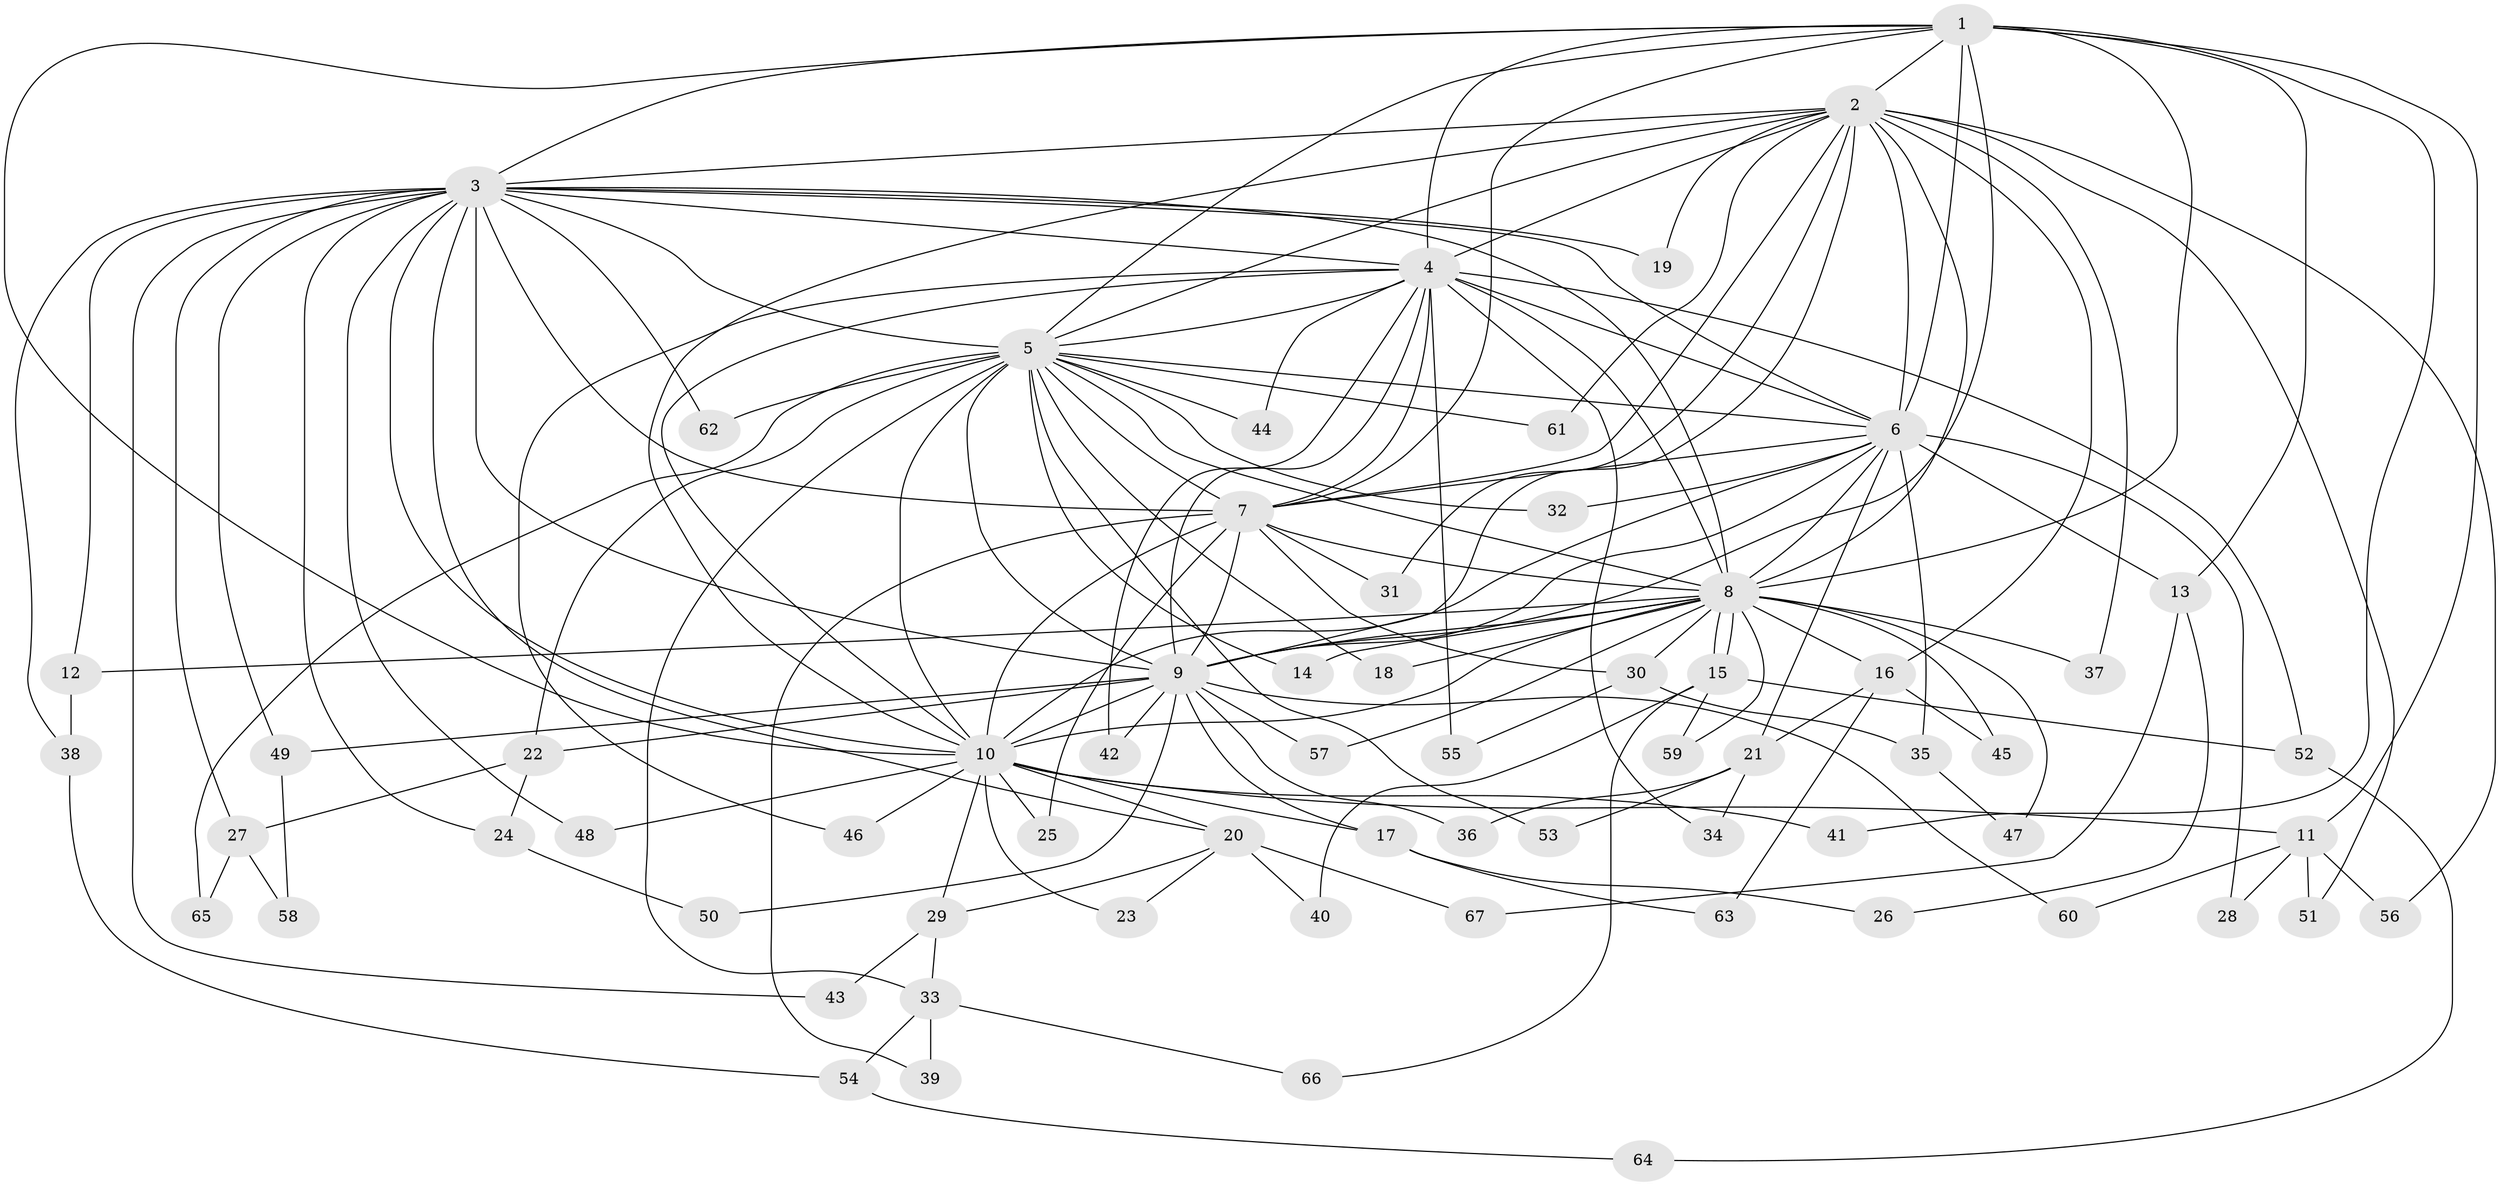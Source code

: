// coarse degree distribution, {8: 0.037037037037037035, 10: 0.07407407407407407, 13: 0.1111111111111111, 14: 0.037037037037037035, 7: 0.037037037037037035, 9: 0.037037037037037035, 5: 0.1111111111111111, 4: 0.07407407407407407, 3: 0.14814814814814814, 6: 0.037037037037037035, 2: 0.2962962962962963}
// Generated by graph-tools (version 1.1) at 2025/49/03/04/25 22:49:57]
// undirected, 67 vertices, 159 edges
graph export_dot {
  node [color=gray90,style=filled];
  1;
  2;
  3;
  4;
  5;
  6;
  7;
  8;
  9;
  10;
  11;
  12;
  13;
  14;
  15;
  16;
  17;
  18;
  19;
  20;
  21;
  22;
  23;
  24;
  25;
  26;
  27;
  28;
  29;
  30;
  31;
  32;
  33;
  34;
  35;
  36;
  37;
  38;
  39;
  40;
  41;
  42;
  43;
  44;
  45;
  46;
  47;
  48;
  49;
  50;
  51;
  52;
  53;
  54;
  55;
  56;
  57;
  58;
  59;
  60;
  61;
  62;
  63;
  64;
  65;
  66;
  67;
  1 -- 2;
  1 -- 3;
  1 -- 4;
  1 -- 5;
  1 -- 6;
  1 -- 7;
  1 -- 8;
  1 -- 9;
  1 -- 10;
  1 -- 11;
  1 -- 13;
  1 -- 41;
  2 -- 3;
  2 -- 4;
  2 -- 5;
  2 -- 6;
  2 -- 7;
  2 -- 8;
  2 -- 9;
  2 -- 10;
  2 -- 16;
  2 -- 19;
  2 -- 31;
  2 -- 37;
  2 -- 51;
  2 -- 56;
  2 -- 61;
  3 -- 4;
  3 -- 5;
  3 -- 6;
  3 -- 7;
  3 -- 8;
  3 -- 9;
  3 -- 10;
  3 -- 12;
  3 -- 19;
  3 -- 20;
  3 -- 24;
  3 -- 27;
  3 -- 38;
  3 -- 43;
  3 -- 48;
  3 -- 49;
  3 -- 62;
  4 -- 5;
  4 -- 6;
  4 -- 7;
  4 -- 8;
  4 -- 9;
  4 -- 10;
  4 -- 34;
  4 -- 42;
  4 -- 44;
  4 -- 46;
  4 -- 52;
  4 -- 55;
  5 -- 6;
  5 -- 7;
  5 -- 8;
  5 -- 9;
  5 -- 10;
  5 -- 14;
  5 -- 18;
  5 -- 22;
  5 -- 32;
  5 -- 33;
  5 -- 44;
  5 -- 53;
  5 -- 61;
  5 -- 62;
  5 -- 65;
  6 -- 7;
  6 -- 8;
  6 -- 9;
  6 -- 10;
  6 -- 13;
  6 -- 21;
  6 -- 28;
  6 -- 32;
  6 -- 35;
  7 -- 8;
  7 -- 9;
  7 -- 10;
  7 -- 25;
  7 -- 30;
  7 -- 31;
  7 -- 39;
  8 -- 9;
  8 -- 10;
  8 -- 12;
  8 -- 14;
  8 -- 15;
  8 -- 15;
  8 -- 16;
  8 -- 18;
  8 -- 30;
  8 -- 37;
  8 -- 45;
  8 -- 47;
  8 -- 57;
  8 -- 59;
  9 -- 10;
  9 -- 17;
  9 -- 22;
  9 -- 36;
  9 -- 42;
  9 -- 49;
  9 -- 50;
  9 -- 57;
  9 -- 60;
  10 -- 11;
  10 -- 17;
  10 -- 20;
  10 -- 23;
  10 -- 25;
  10 -- 29;
  10 -- 41;
  10 -- 46;
  10 -- 48;
  11 -- 28;
  11 -- 51;
  11 -- 56;
  11 -- 60;
  12 -- 38;
  13 -- 26;
  13 -- 67;
  15 -- 40;
  15 -- 52;
  15 -- 59;
  15 -- 66;
  16 -- 21;
  16 -- 45;
  16 -- 63;
  17 -- 26;
  17 -- 63;
  20 -- 23;
  20 -- 29;
  20 -- 40;
  20 -- 67;
  21 -- 34;
  21 -- 36;
  21 -- 53;
  22 -- 24;
  22 -- 27;
  24 -- 50;
  27 -- 58;
  27 -- 65;
  29 -- 33;
  29 -- 43;
  30 -- 35;
  30 -- 55;
  33 -- 39;
  33 -- 54;
  33 -- 66;
  35 -- 47;
  38 -- 54;
  49 -- 58;
  52 -- 64;
  54 -- 64;
}

